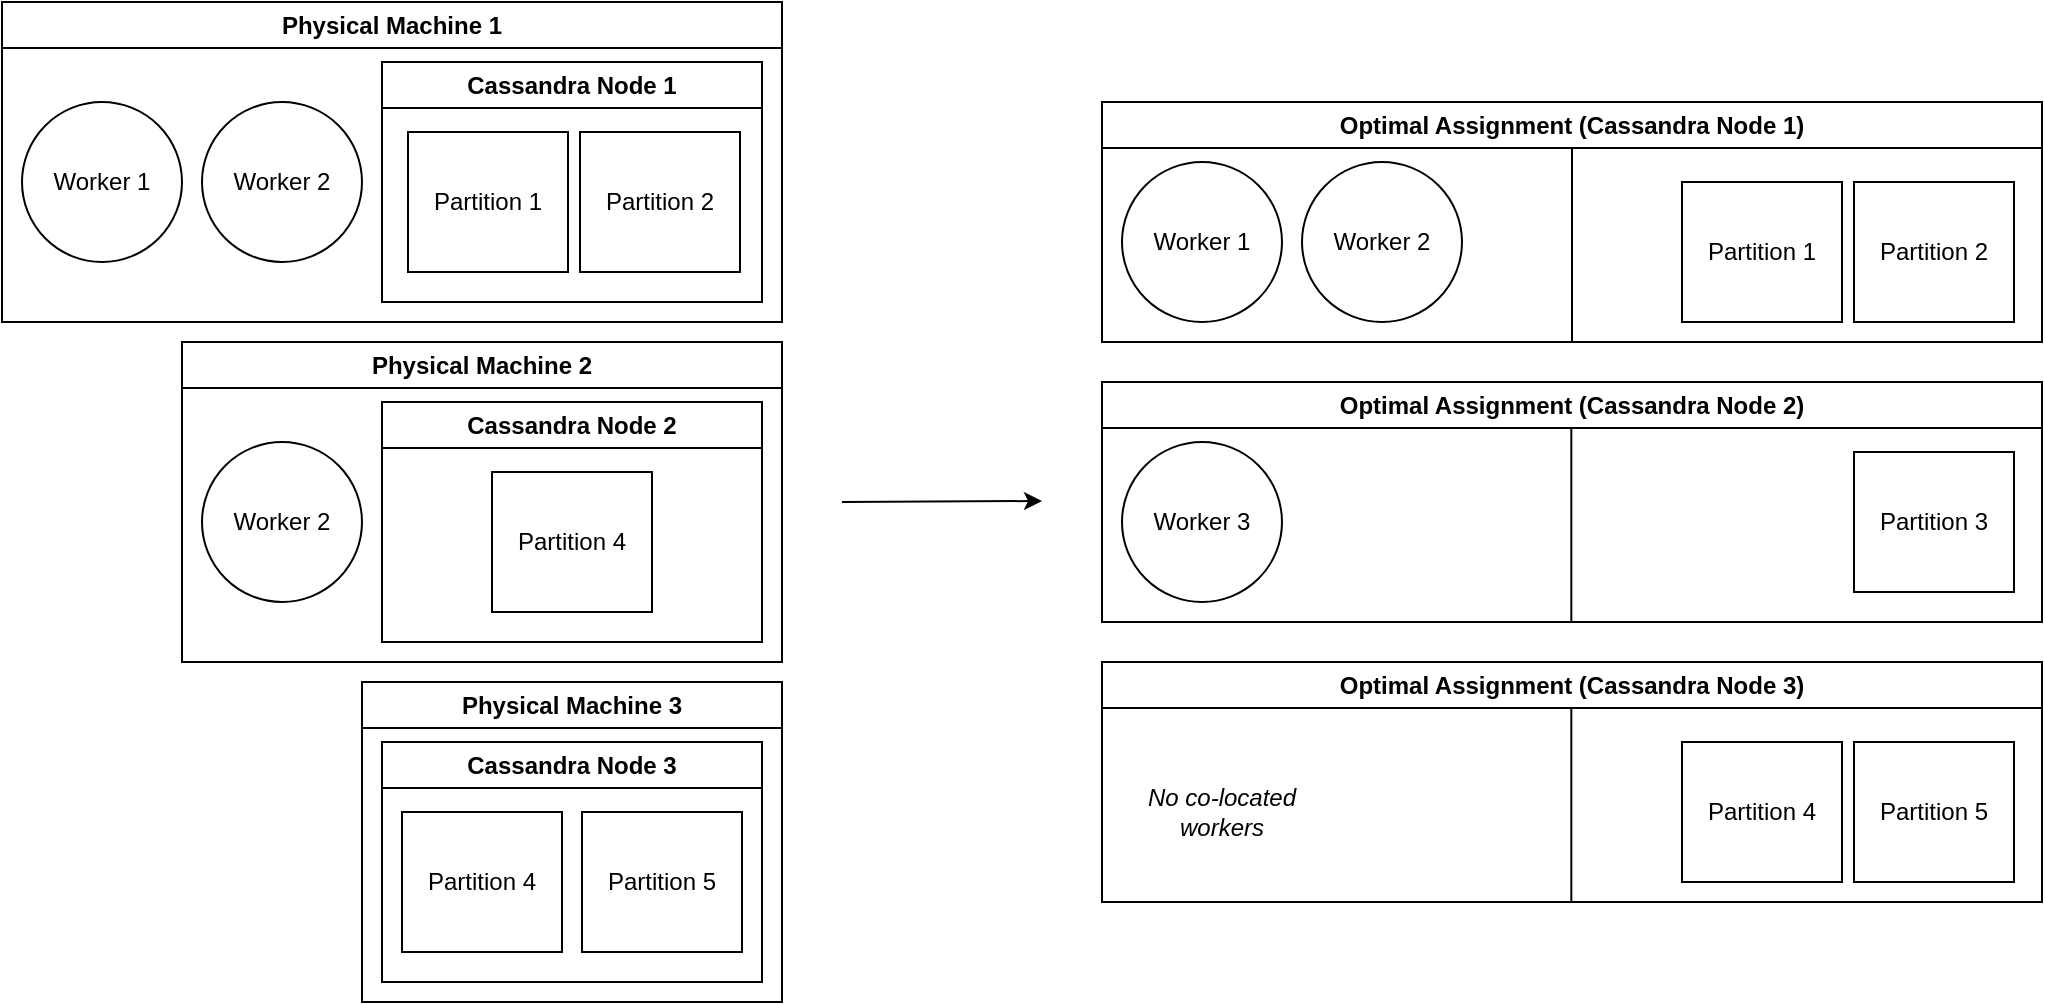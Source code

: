 <mxfile version="21.1.2" type="device">
  <diagram name="Page-1" id="f19pNUUmi1h6U8DlDknj">
    <mxGraphModel dx="1927" dy="757" grid="1" gridSize="10" guides="1" tooltips="1" connect="1" arrows="1" fold="1" page="1" pageScale="1" pageWidth="827" pageHeight="1169" math="0" shadow="0">
      <root>
        <mxCell id="0" />
        <mxCell id="1" parent="0" />
        <mxCell id="ThAAswQS67AbzEjSFT1_-4" value="Optimal Assignment (Cassandra Node 1)" style="swimlane;whiteSpace=wrap;html=1;" parent="1" vertex="1">
          <mxGeometry x="130" y="120" width="470" height="120" as="geometry" />
        </mxCell>
        <mxCell id="ThAAswQS67AbzEjSFT1_-2" value="Worker 2" style="ellipse;whiteSpace=wrap;html=1;aspect=fixed;" parent="ThAAswQS67AbzEjSFT1_-4" vertex="1">
          <mxGeometry x="100" y="30" width="80" height="80" as="geometry" />
        </mxCell>
        <mxCell id="ThAAswQS67AbzEjSFT1_-1" value="Worker 1" style="ellipse;whiteSpace=wrap;html=1;aspect=fixed;" parent="ThAAswQS67AbzEjSFT1_-4" vertex="1">
          <mxGeometry x="10" y="30" width="80" height="80" as="geometry" />
        </mxCell>
        <mxCell id="ThAAswQS67AbzEjSFT1_-13" value="Partition 1" style="rounded=0;whiteSpace=wrap;html=1;" parent="ThAAswQS67AbzEjSFT1_-4" vertex="1">
          <mxGeometry x="290" y="40" width="80" height="70" as="geometry" />
        </mxCell>
        <mxCell id="ThAAswQS67AbzEjSFT1_-12" value="Partition 2" style="rounded=0;whiteSpace=wrap;html=1;" parent="ThAAswQS67AbzEjSFT1_-4" vertex="1">
          <mxGeometry x="376" y="40" width="80" height="70" as="geometry" />
        </mxCell>
        <mxCell id="ThAAswQS67AbzEjSFT1_-6" value="Optimal Assignment (Cassandra Node 2)" style="swimlane;whiteSpace=wrap;html=1;" parent="1" vertex="1">
          <mxGeometry x="130" y="260" width="470" height="120" as="geometry" />
        </mxCell>
        <mxCell id="ThAAswQS67AbzEjSFT1_-8" value="Worker 3" style="ellipse;whiteSpace=wrap;html=1;aspect=fixed;" parent="ThAAswQS67AbzEjSFT1_-6" vertex="1">
          <mxGeometry x="10" y="30" width="80" height="80" as="geometry" />
        </mxCell>
        <mxCell id="ThAAswQS67AbzEjSFT1_-14" value="Partition 3" style="rounded=0;whiteSpace=wrap;html=1;" parent="ThAAswQS67AbzEjSFT1_-6" vertex="1">
          <mxGeometry x="376" y="35" width="80" height="70" as="geometry" />
        </mxCell>
        <mxCell id="ThAAswQS67AbzEjSFT1_-18" value="" style="endArrow=none;html=1;rounded=0;exitX=0.5;exitY=1;exitDx=0;exitDy=0;" parent="ThAAswQS67AbzEjSFT1_-6" edge="1">
          <mxGeometry width="50" height="50" relative="1" as="geometry">
            <mxPoint x="234.66" y="120" as="sourcePoint" />
            <mxPoint x="234.66" y="23" as="targetPoint" />
          </mxGeometry>
        </mxCell>
        <mxCell id="ThAAswQS67AbzEjSFT1_-9" value="Optimal Assignment (Cassandra Node 3)" style="swimlane;whiteSpace=wrap;html=1;" parent="1" vertex="1">
          <mxGeometry x="130" y="400" width="470" height="120" as="geometry" />
        </mxCell>
        <mxCell id="ThAAswQS67AbzEjSFT1_-11" value="&lt;i&gt;No co-located workers&lt;/i&gt;" style="text;html=1;strokeColor=none;fillColor=none;align=center;verticalAlign=middle;whiteSpace=wrap;rounded=0;" parent="ThAAswQS67AbzEjSFT1_-9" vertex="1">
          <mxGeometry x="20" y="60" width="80" height="30" as="geometry" />
        </mxCell>
        <mxCell id="ThAAswQS67AbzEjSFT1_-15" value="Partition 4" style="rounded=0;whiteSpace=wrap;html=1;" parent="ThAAswQS67AbzEjSFT1_-9" vertex="1">
          <mxGeometry x="290" y="40" width="80" height="70" as="geometry" />
        </mxCell>
        <mxCell id="ThAAswQS67AbzEjSFT1_-16" value="Partition 5" style="rounded=0;whiteSpace=wrap;html=1;" parent="ThAAswQS67AbzEjSFT1_-9" vertex="1">
          <mxGeometry x="376" y="40" width="80" height="70" as="geometry" />
        </mxCell>
        <mxCell id="ThAAswQS67AbzEjSFT1_-19" value="" style="endArrow=none;html=1;rounded=0;exitX=0.5;exitY=1;exitDx=0;exitDy=0;" parent="ThAAswQS67AbzEjSFT1_-9" edge="1">
          <mxGeometry width="50" height="50" relative="1" as="geometry">
            <mxPoint x="234.66" y="120" as="sourcePoint" />
            <mxPoint x="234.66" y="23.0" as="targetPoint" />
          </mxGeometry>
        </mxCell>
        <mxCell id="ThAAswQS67AbzEjSFT1_-17" value="" style="endArrow=none;html=1;rounded=0;exitX=0.5;exitY=1;exitDx=0;exitDy=0;" parent="1" source="ThAAswQS67AbzEjSFT1_-4" edge="1">
          <mxGeometry width="50" height="50" relative="1" as="geometry">
            <mxPoint x="390" y="400" as="sourcePoint" />
            <mxPoint x="365" y="143" as="targetPoint" />
          </mxGeometry>
        </mxCell>
        <mxCell id="GzgYAKUg1QK_mAP02B25-2" value="Physical Machine 3" style="swimlane;whiteSpace=wrap;html=1;" vertex="1" parent="1">
          <mxGeometry x="-240" y="410" width="210" height="160" as="geometry" />
        </mxCell>
        <mxCell id="GzgYAKUg1QK_mAP02B25-4" value="Cassandra Node 3" style="swimlane;whiteSpace=wrap;html=1;" vertex="1" parent="GzgYAKUg1QK_mAP02B25-2">
          <mxGeometry x="10" y="30" width="190" height="120" as="geometry" />
        </mxCell>
        <mxCell id="GzgYAKUg1QK_mAP02B25-5" value="Partition 4" style="rounded=0;whiteSpace=wrap;html=1;" vertex="1" parent="GzgYAKUg1QK_mAP02B25-4">
          <mxGeometry x="10" y="35" width="80" height="70" as="geometry" />
        </mxCell>
        <mxCell id="GzgYAKUg1QK_mAP02B25-6" value="Partition 5" style="rounded=0;whiteSpace=wrap;html=1;" vertex="1" parent="GzgYAKUg1QK_mAP02B25-4">
          <mxGeometry x="100" y="35" width="80" height="70" as="geometry" />
        </mxCell>
        <mxCell id="GzgYAKUg1QK_mAP02B25-7" value="Physical Machine 2" style="swimlane;whiteSpace=wrap;html=1;" vertex="1" parent="1">
          <mxGeometry x="-330" y="240" width="300" height="160" as="geometry" />
        </mxCell>
        <mxCell id="GzgYAKUg1QK_mAP02B25-8" value="Cassandra Node 2" style="swimlane;whiteSpace=wrap;html=1;startSize=23;" vertex="1" parent="GzgYAKUg1QK_mAP02B25-7">
          <mxGeometry x="100" y="30" width="190" height="120" as="geometry" />
        </mxCell>
        <mxCell id="GzgYAKUg1QK_mAP02B25-9" value="Partition 4" style="rounded=0;whiteSpace=wrap;html=1;" vertex="1" parent="GzgYAKUg1QK_mAP02B25-8">
          <mxGeometry x="55" y="35" width="80" height="70" as="geometry" />
        </mxCell>
        <mxCell id="GzgYAKUg1QK_mAP02B25-11" value="Worker 2" style="ellipse;whiteSpace=wrap;html=1;aspect=fixed;" vertex="1" parent="GzgYAKUg1QK_mAP02B25-7">
          <mxGeometry x="10" y="50" width="80" height="80" as="geometry" />
        </mxCell>
        <mxCell id="GzgYAKUg1QK_mAP02B25-12" value="Physical Machine 1" style="swimlane;whiteSpace=wrap;html=1;" vertex="1" parent="1">
          <mxGeometry x="-420" y="70" width="390" height="160" as="geometry" />
        </mxCell>
        <mxCell id="GzgYAKUg1QK_mAP02B25-13" value="Cassandra Node 1" style="swimlane;whiteSpace=wrap;html=1;startSize=23;" vertex="1" parent="GzgYAKUg1QK_mAP02B25-12">
          <mxGeometry x="190" y="30" width="190" height="120" as="geometry" />
        </mxCell>
        <mxCell id="GzgYAKUg1QK_mAP02B25-16" value="Partition 1" style="rounded=0;whiteSpace=wrap;html=1;" vertex="1" parent="GzgYAKUg1QK_mAP02B25-13">
          <mxGeometry x="13" y="35" width="80" height="70" as="geometry" />
        </mxCell>
        <mxCell id="GzgYAKUg1QK_mAP02B25-17" value="Partition 2" style="rounded=0;whiteSpace=wrap;html=1;" vertex="1" parent="GzgYAKUg1QK_mAP02B25-13">
          <mxGeometry x="99" y="35" width="80" height="70" as="geometry" />
        </mxCell>
        <mxCell id="GzgYAKUg1QK_mAP02B25-18" value="Worker 2" style="ellipse;whiteSpace=wrap;html=1;aspect=fixed;fontStyle=0" vertex="1" parent="GzgYAKUg1QK_mAP02B25-12">
          <mxGeometry x="100" y="50" width="80" height="80" as="geometry" />
        </mxCell>
        <mxCell id="GzgYAKUg1QK_mAP02B25-19" value="Worker 1" style="ellipse;whiteSpace=wrap;html=1;aspect=fixed;fontStyle=0" vertex="1" parent="GzgYAKUg1QK_mAP02B25-12">
          <mxGeometry x="10" y="50" width="80" height="80" as="geometry" />
        </mxCell>
        <mxCell id="GzgYAKUg1QK_mAP02B25-22" value="" style="endArrow=classic;html=1;rounded=0;" edge="1" parent="1">
          <mxGeometry width="50" height="50" relative="1" as="geometry">
            <mxPoint y="320" as="sourcePoint" />
            <mxPoint x="100" y="319.5" as="targetPoint" />
          </mxGeometry>
        </mxCell>
      </root>
    </mxGraphModel>
  </diagram>
</mxfile>
